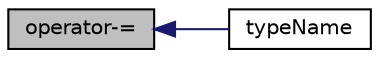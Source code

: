 digraph "operator-="
{
  bgcolor="transparent";
  edge [fontname="Helvetica",fontsize="10",labelfontname="Helvetica",labelfontsize="10"];
  node [fontname="Helvetica",fontsize="10",shape=record];
  rankdir="LR";
  Node241 [label="operator-=",height=0.2,width=0.4,color="black", fillcolor="grey75", style="filled", fontcolor="black"];
  Node241 -> Node242 [dir="back",color="midnightblue",fontsize="10",style="solid",fontname="Helvetica"];
  Node242 [label="typeName",height=0.2,width=0.4,color="black",URL="$a31729.html#a561f535eabff4d94fd999c48df4443bd",tooltip="Return the instantiated type name. "];
}
